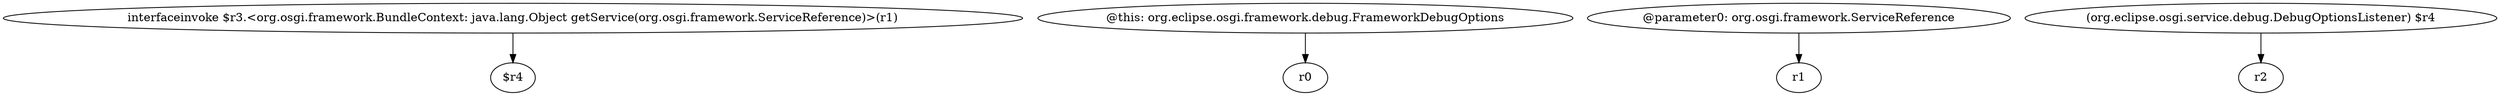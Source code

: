 digraph g {
0[label="interfaceinvoke $r3.<org.osgi.framework.BundleContext: java.lang.Object getService(org.osgi.framework.ServiceReference)>(r1)"]
1[label="$r4"]
0->1[label=""]
2[label="@this: org.eclipse.osgi.framework.debug.FrameworkDebugOptions"]
3[label="r0"]
2->3[label=""]
4[label="@parameter0: org.osgi.framework.ServiceReference"]
5[label="r1"]
4->5[label=""]
6[label="(org.eclipse.osgi.service.debug.DebugOptionsListener) $r4"]
7[label="r2"]
6->7[label=""]
}